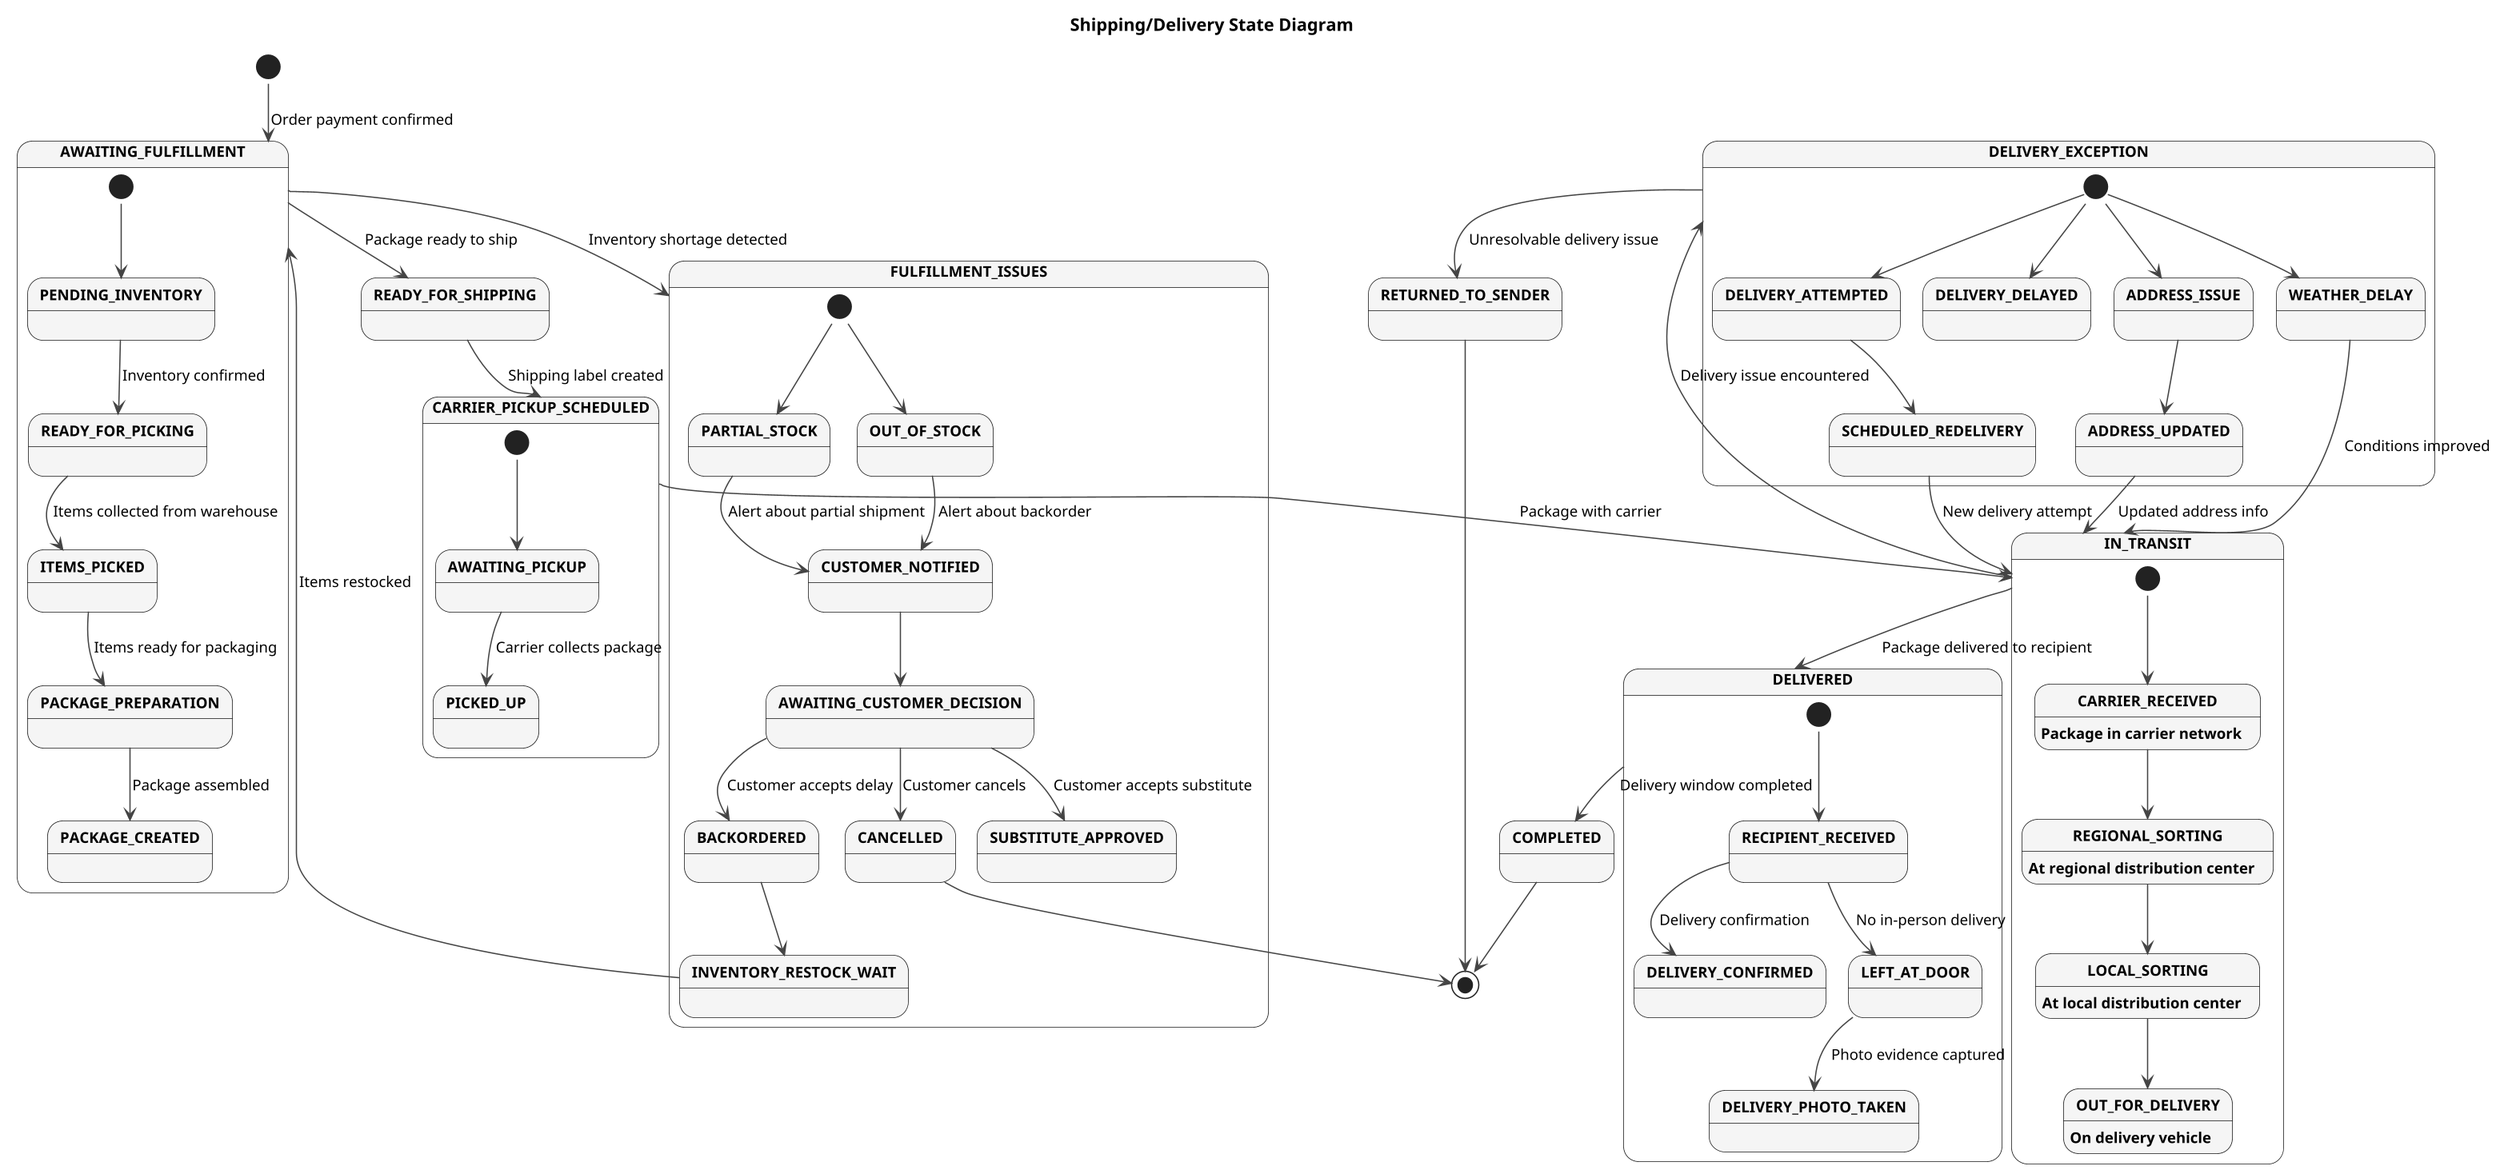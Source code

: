 @startuml shipping-delivery-state
' Fix for clipping issues with comprehensive diagrams
!pragma layout smetana
' Using lower DPI will help prevent clipping
skinparam dpi 150
' Set page dimensions explicitly
skinparam pageMargin 10
skinparam pageExternalColor white
' Use a scale factor that prevents clipping but keeps detail
scale max 2000 width

' Basic styling
skinparam StateFontSize 14
skinparam StateFontStyle bold
skinparam StateBackgroundColor WhiteSmoke
skinparam StateAttributeFontSize 12
skinparam ArrowFontSize 12
skinparam ArrowColor #444444
skinparam shadowing false

title Shipping/Delivery State Diagram

[*] --> AWAITING_FULFILLMENT : Order payment confirmed

state AWAITING_FULFILLMENT {
    [*] --> PENDING_INVENTORY
    PENDING_INVENTORY --> READY_FOR_PICKING : Inventory confirmed
    READY_FOR_PICKING --> ITEMS_PICKED : Items collected from warehouse
    ITEMS_PICKED --> PACKAGE_PREPARATION : Items ready for packaging
    PACKAGE_PREPARATION --> PACKAGE_CREATED : Package assembled
}

AWAITING_FULFILLMENT --> FULFILLMENT_ISSUES : Inventory shortage detected

state FULFILLMENT_ISSUES {
    [*] --> PARTIAL_STOCK
    [*] --> OUT_OF_STOCK
    
    PARTIAL_STOCK --> CUSTOMER_NOTIFIED : Alert about partial shipment
    OUT_OF_STOCK --> CUSTOMER_NOTIFIED : Alert about backorder
    CUSTOMER_NOTIFIED --> AWAITING_CUSTOMER_DECISION
    AWAITING_CUSTOMER_DECISION --> CANCELLED : Customer cancels
    AWAITING_CUSTOMER_DECISION --> BACKORDERED : Customer accepts delay
    AWAITING_CUSTOMER_DECISION --> SUBSTITUTE_APPROVED : Customer accepts substitute
    
    BACKORDERED --> INVENTORY_RESTOCK_WAIT
    INVENTORY_RESTOCK_WAIT --> AWAITING_FULFILLMENT : Items restocked
}

AWAITING_FULFILLMENT --> READY_FOR_SHIPPING : Package ready to ship
READY_FOR_SHIPPING --> CARRIER_PICKUP_SCHEDULED : Shipping label created

state CARRIER_PICKUP_SCHEDULED {
    [*] --> AWAITING_PICKUP
    AWAITING_PICKUP --> PICKED_UP : Carrier collects package
}

CARRIER_PICKUP_SCHEDULED --> IN_TRANSIT : Package with carrier

state IN_TRANSIT {
    [*] --> CARRIER_RECEIVED
    CARRIER_RECEIVED --> REGIONAL_SORTING
    REGIONAL_SORTING --> LOCAL_SORTING
    LOCAL_SORTING --> OUT_FOR_DELIVERY
    
    CARRIER_RECEIVED : Package in carrier network
    REGIONAL_SORTING : At regional distribution center
    LOCAL_SORTING : At local distribution center
    OUT_FOR_DELIVERY : On delivery vehicle
}

IN_TRANSIT --> DELIVERY_EXCEPTION : Delivery issue encountered

state DELIVERY_EXCEPTION {
    [*] --> DELIVERY_ATTEMPTED
    [*] --> DELIVERY_DELAYED
    [*] --> ADDRESS_ISSUE
    [*] --> WEATHER_DELAY
    
    DELIVERY_ATTEMPTED --> SCHEDULED_REDELIVERY
    ADDRESS_ISSUE --> ADDRESS_UPDATED
    ADDRESS_UPDATED --> IN_TRANSIT : Updated address info
    SCHEDULED_REDELIVERY --> IN_TRANSIT : New delivery attempt
    WEATHER_DELAY --> IN_TRANSIT : Conditions improved
}

IN_TRANSIT --> DELIVERED : Package delivered to recipient

state DELIVERED {
    [*] --> RECIPIENT_RECEIVED
    RECIPIENT_RECEIVED --> DELIVERY_CONFIRMED : Delivery confirmation
    RECIPIENT_RECEIVED --> LEFT_AT_DOOR : No in-person delivery
    LEFT_AT_DOOR --> DELIVERY_PHOTO_TAKEN : Photo evidence captured
}

DELIVERED --> COMPLETED : Delivery window completed
DELIVERY_EXCEPTION --> RETURNED_TO_SENDER : Unresolvable delivery issue
RETURNED_TO_SENDER --> [*]
COMPLETED --> [*]
CANCELLED --> [*]

@enduml
